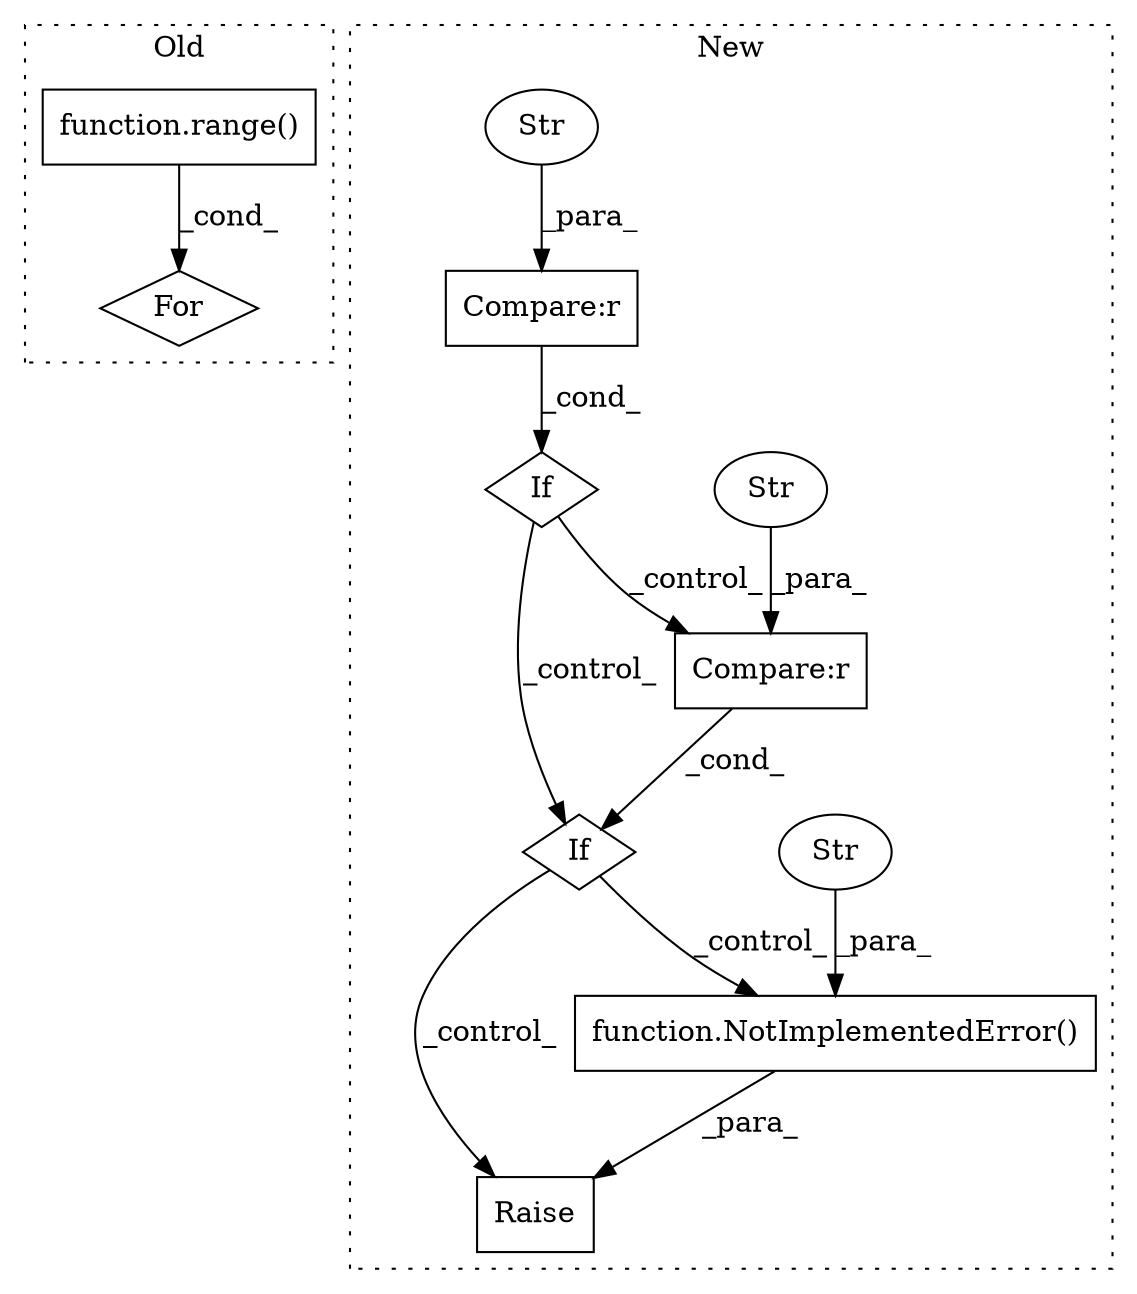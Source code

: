 digraph G {
subgraph cluster0 {
1 [label="For" a="107" s="2086,2130" l="4,14" shape="diamond"];
11 [label="function.range()" a="75" s="2095,2129" l="6,1" shape="box"];
label = "Old";
style="dotted";
}
subgraph cluster1 {
2 [label="function.NotImplementedError()" a="75" s="3157,3197" l="20,1" shape="box"];
3 [label="Raise" a="91" s="3151" l="6" shape="box"];
4 [label="Str" a="66" s="3177" l="20" shape="ellipse"];
5 [label="If" a="96" s="3037" l="0" shape="diamond"];
6 [label="Compare:r" a="40" s="3037" l="18" shape="box"];
7 [label="Str" a="66" s="3046" l="9" shape="ellipse"];
8 [label="If" a="96" s="2883" l="0" shape="diamond"];
9 [label="Compare:r" a="40" s="2883" l="15" shape="box"];
10 [label="Str" a="66" s="2892" l="6" shape="ellipse"];
label = "New";
style="dotted";
}
2 -> 3 [label="_para_"];
4 -> 2 [label="_para_"];
5 -> 3 [label="_control_"];
5 -> 2 [label="_control_"];
6 -> 5 [label="_cond_"];
7 -> 6 [label="_para_"];
8 -> 5 [label="_control_"];
8 -> 6 [label="_control_"];
9 -> 8 [label="_cond_"];
10 -> 9 [label="_para_"];
11 -> 1 [label="_cond_"];
}